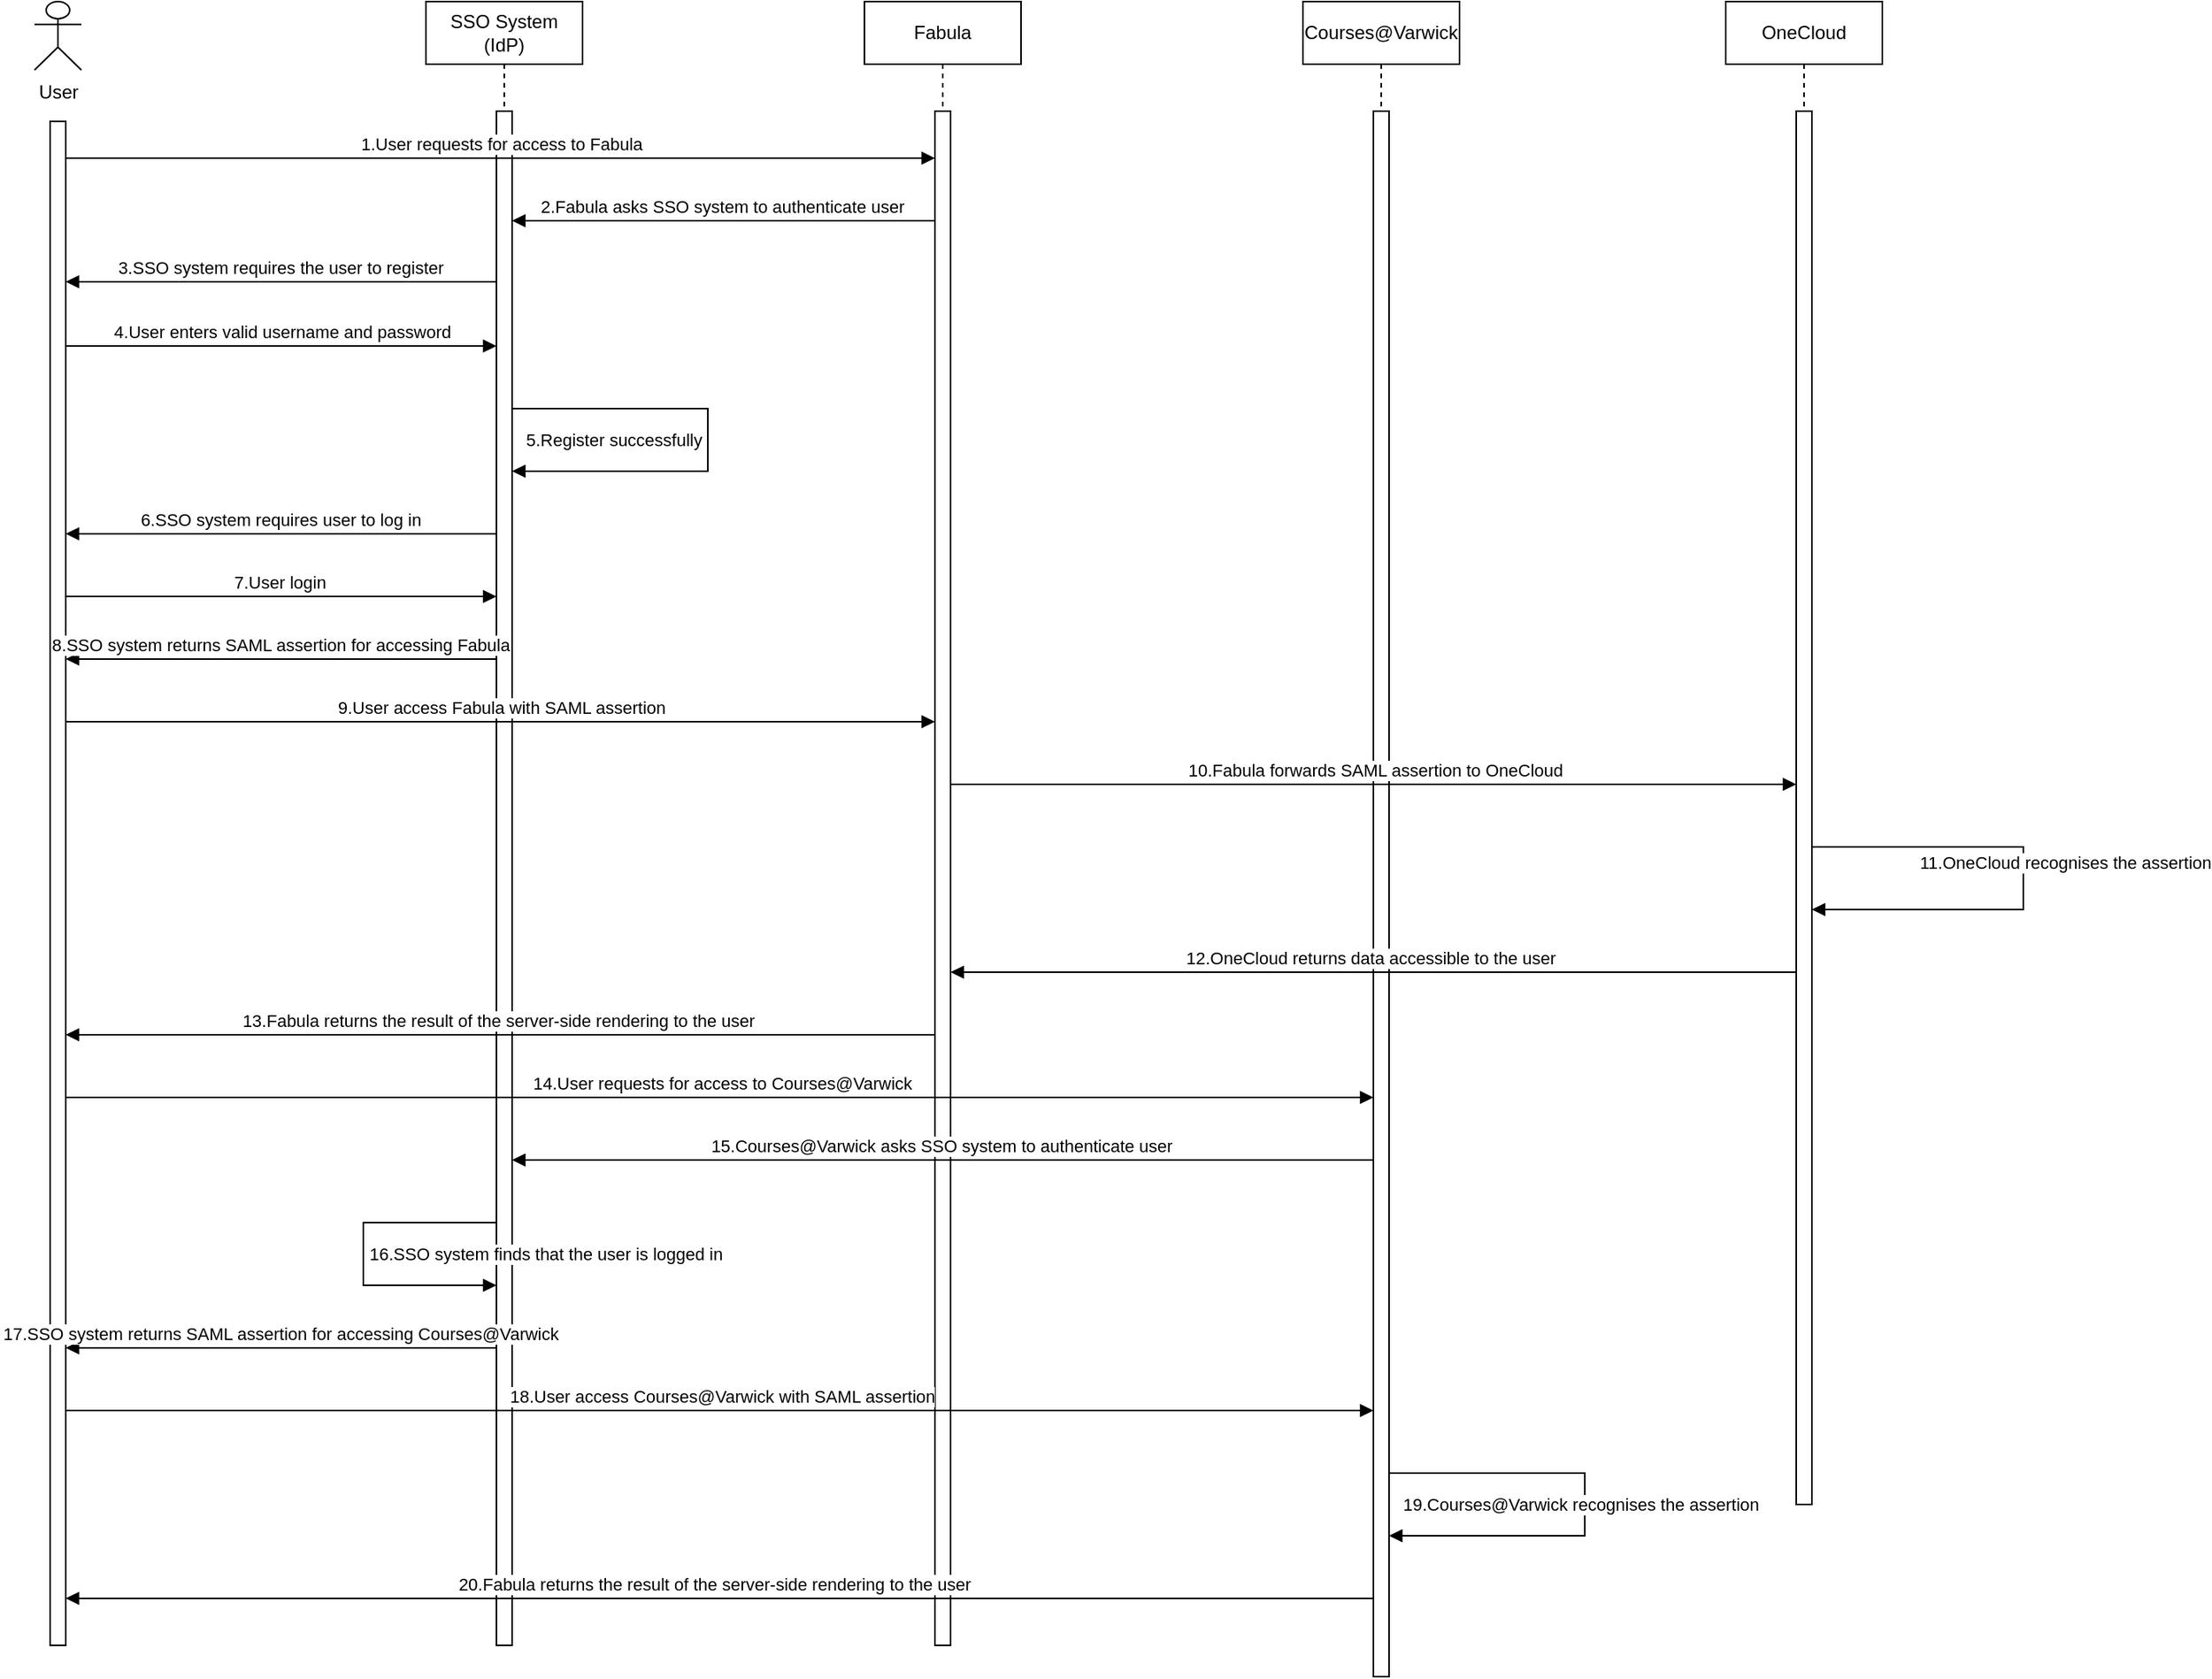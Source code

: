 <mxfile version="20.8.20" type="github">
  <diagram name="Page-1" id="2YBvvXClWsGukQMizWep">
    <mxGraphModel dx="3425" dy="1175" grid="1" gridSize="10" guides="1" tooltips="1" connect="1" arrows="1" fold="1" page="1" pageScale="1" pageWidth="850" pageHeight="1100" math="0" shadow="0">
      <root>
        <mxCell id="0" />
        <mxCell id="1" parent="0" />
        <mxCell id="aM9ryv3xv72pqoxQDRHE-5" value="Fabula" style="shape=umlLifeline;perimeter=lifelinePerimeter;whiteSpace=wrap;html=1;container=0;dropTarget=0;collapsible=0;recursiveResize=0;outlineConnect=0;portConstraint=eastwest;newEdgeStyle={&quot;edgeStyle&quot;:&quot;elbowEdgeStyle&quot;,&quot;elbow&quot;:&quot;vertical&quot;,&quot;curved&quot;:0,&quot;rounded&quot;:0};" parent="1" vertex="1">
          <mxGeometry x="320" y="40" width="100" height="1050" as="geometry" />
        </mxCell>
        <mxCell id="aM9ryv3xv72pqoxQDRHE-6" value="" style="html=1;points=[];perimeter=orthogonalPerimeter;outlineConnect=0;targetShapes=umlLifeline;portConstraint=eastwest;newEdgeStyle={&quot;edgeStyle&quot;:&quot;elbowEdgeStyle&quot;,&quot;elbow&quot;:&quot;vertical&quot;,&quot;curved&quot;:0,&quot;rounded&quot;:0};" parent="aM9ryv3xv72pqoxQDRHE-5" vertex="1">
          <mxGeometry x="45" y="70" width="10" height="980" as="geometry" />
        </mxCell>
        <mxCell id="aM9ryv3xv72pqoxQDRHE-1" value="SSO System (IdP)" style="shape=umlLifeline;perimeter=lifelinePerimeter;whiteSpace=wrap;html=1;container=0;dropTarget=0;collapsible=0;recursiveResize=0;outlineConnect=0;portConstraint=eastwest;newEdgeStyle={&quot;edgeStyle&quot;:&quot;elbowEdgeStyle&quot;,&quot;elbow&quot;:&quot;vertical&quot;,&quot;curved&quot;:0,&quot;rounded&quot;:0};" parent="1" vertex="1">
          <mxGeometry x="40" y="40" width="100" height="1050" as="geometry" />
        </mxCell>
        <mxCell id="aM9ryv3xv72pqoxQDRHE-2" value="" style="html=1;points=[];perimeter=orthogonalPerimeter;outlineConnect=0;targetShapes=umlLifeline;portConstraint=eastwest;newEdgeStyle={&quot;edgeStyle&quot;:&quot;elbowEdgeStyle&quot;,&quot;elbow&quot;:&quot;vertical&quot;,&quot;curved&quot;:0,&quot;rounded&quot;:0};" parent="aM9ryv3xv72pqoxQDRHE-1" vertex="1">
          <mxGeometry x="45" y="70" width="10" height="980" as="geometry" />
        </mxCell>
        <mxCell id="Sjwk3GnCQPSGXAsQl0JS-54" value="5.Register successfully" style="html=1;align=left;spacingLeft=2;endArrow=block;rounded=0;edgeStyle=orthogonalEdgeStyle;curved=0;rounded=0;" edge="1" parent="aM9ryv3xv72pqoxQDRHE-1" source="aM9ryv3xv72pqoxQDRHE-2" target="aM9ryv3xv72pqoxQDRHE-2">
          <mxGeometry x="0.966" y="-20" relative="1" as="geometry">
            <mxPoint x="60" y="260" as="sourcePoint" />
            <Array as="points">
              <mxPoint x="180" y="260" />
              <mxPoint x="180" y="300" />
            </Array>
            <mxPoint x="70" y="300" as="targetPoint" />
            <mxPoint as="offset" />
          </mxGeometry>
        </mxCell>
        <mxCell id="Sjwk3GnCQPSGXAsQl0JS-49" value="16.SSO system finds that the user is logged in" style="html=1;align=left;spacingLeft=2;endArrow=block;rounded=0;edgeStyle=orthogonalEdgeStyle;curved=0;rounded=0;" edge="1" target="aM9ryv3xv72pqoxQDRHE-2" parent="aM9ryv3xv72pqoxQDRHE-1" source="aM9ryv3xv72pqoxQDRHE-2">
          <mxGeometry relative="1" as="geometry">
            <mxPoint x="20" y="780" as="sourcePoint" />
            <Array as="points">
              <mxPoint x="-40" y="780" />
              <mxPoint x="-40" y="820" />
            </Array>
            <mxPoint x="45" y="810.0" as="targetPoint" />
          </mxGeometry>
        </mxCell>
        <mxCell id="aM9ryv3xv72pqoxQDRHE-9" value="2.Fabula asks SSO system to authenticate user" style="html=1;verticalAlign=bottom;endArrow=block;edgeStyle=elbowEdgeStyle;elbow=vertical;curved=0;rounded=0;" parent="1" source="aM9ryv3xv72pqoxQDRHE-6" target="aM9ryv3xv72pqoxQDRHE-2" edge="1">
          <mxGeometry x="0.006" relative="1" as="geometry">
            <mxPoint x="175" y="160" as="sourcePoint" />
            <Array as="points">
              <mxPoint x="160" y="180" />
              <mxPoint x="190" y="160" />
            </Array>
            <mxPoint x="100" y="180" as="targetPoint" />
            <mxPoint as="offset" />
          </mxGeometry>
        </mxCell>
        <mxCell id="Sjwk3GnCQPSGXAsQl0JS-9" value="OneCloud" style="shape=umlLifeline;perimeter=lifelinePerimeter;whiteSpace=wrap;html=1;container=0;dropTarget=0;collapsible=0;recursiveResize=0;outlineConnect=0;portConstraint=eastwest;newEdgeStyle={&quot;edgeStyle&quot;:&quot;elbowEdgeStyle&quot;,&quot;elbow&quot;:&quot;vertical&quot;,&quot;curved&quot;:0,&quot;rounded&quot;:0};" vertex="1" parent="1">
          <mxGeometry x="870" y="40" width="100" height="960" as="geometry" />
        </mxCell>
        <mxCell id="Sjwk3GnCQPSGXAsQl0JS-10" value="" style="html=1;points=[];perimeter=orthogonalPerimeter;outlineConnect=0;targetShapes=umlLifeline;portConstraint=eastwest;newEdgeStyle={&quot;edgeStyle&quot;:&quot;elbowEdgeStyle&quot;,&quot;elbow&quot;:&quot;vertical&quot;,&quot;curved&quot;:0,&quot;rounded&quot;:0};" vertex="1" parent="Sjwk3GnCQPSGXAsQl0JS-9">
          <mxGeometry x="45" y="70" width="10" height="890" as="geometry" />
        </mxCell>
        <mxCell id="Sjwk3GnCQPSGXAsQl0JS-41" value="11.OneCloud recognises the assertion" style="html=1;align=left;spacingLeft=2;endArrow=block;rounded=0;edgeStyle=orthogonalEdgeStyle;curved=0;rounded=0;" edge="1" target="Sjwk3GnCQPSGXAsQl0JS-10" parent="Sjwk3GnCQPSGXAsQl0JS-9" source="Sjwk3GnCQPSGXAsQl0JS-10">
          <mxGeometry x="-0.583" y="-10" relative="1" as="geometry">
            <mxPoint x="130" y="540" as="sourcePoint" />
            <Array as="points">
              <mxPoint x="190" y="540" />
              <mxPoint x="190" y="580" />
            </Array>
            <mxPoint x="-250" y="580" as="targetPoint" />
            <mxPoint as="offset" />
          </mxGeometry>
        </mxCell>
        <mxCell id="Sjwk3GnCQPSGXAsQl0JS-11" value="Courses@Varwick" style="shape=umlLifeline;perimeter=lifelinePerimeter;whiteSpace=wrap;html=1;container=0;dropTarget=0;collapsible=0;recursiveResize=0;outlineConnect=0;portConstraint=eastwest;newEdgeStyle={&quot;edgeStyle&quot;:&quot;elbowEdgeStyle&quot;,&quot;elbow&quot;:&quot;vertical&quot;,&quot;curved&quot;:0,&quot;rounded&quot;:0};" vertex="1" parent="1">
          <mxGeometry x="600" y="40" width="100" height="1070" as="geometry" />
        </mxCell>
        <mxCell id="Sjwk3GnCQPSGXAsQl0JS-12" value="" style="html=1;points=[];perimeter=orthogonalPerimeter;outlineConnect=0;targetShapes=umlLifeline;portConstraint=eastwest;newEdgeStyle={&quot;edgeStyle&quot;:&quot;elbowEdgeStyle&quot;,&quot;elbow&quot;:&quot;vertical&quot;,&quot;curved&quot;:0,&quot;rounded&quot;:0};" vertex="1" parent="Sjwk3GnCQPSGXAsQl0JS-11">
          <mxGeometry x="45" y="70" width="10" height="1000" as="geometry" />
        </mxCell>
        <mxCell id="Sjwk3GnCQPSGXAsQl0JS-52" value="19.Courses@Varwick&amp;nbsp;recognises the assertion" style="html=1;align=left;spacingLeft=2;endArrow=block;rounded=0;edgeStyle=orthogonalEdgeStyle;curved=0;rounded=0;" edge="1" parent="Sjwk3GnCQPSGXAsQl0JS-11" source="Sjwk3GnCQPSGXAsQl0JS-12" target="Sjwk3GnCQPSGXAsQl0JS-12">
          <mxGeometry x="0.966" y="-20" relative="1" as="geometry">
            <mxPoint x="60" y="940" as="sourcePoint" />
            <Array as="points">
              <mxPoint x="180" y="940" />
              <mxPoint x="180" y="980" />
            </Array>
            <mxPoint x="60" y="980" as="targetPoint" />
            <mxPoint as="offset" />
          </mxGeometry>
        </mxCell>
        <mxCell id="Sjwk3GnCQPSGXAsQl0JS-8" value="1.User requests for access to Fabula" style="html=1;verticalAlign=bottom;endArrow=block;edgeStyle=elbowEdgeStyle;elbow=vertical;curved=0;rounded=0;" edge="1" parent="1" source="Sjwk3GnCQPSGXAsQl0JS-24" target="aM9ryv3xv72pqoxQDRHE-6">
          <mxGeometry x="0.002" relative="1" as="geometry">
            <mxPoint x="-90" y="140" as="sourcePoint" />
            <Array as="points">
              <mxPoint x="40" y="140" />
              <mxPoint x="75" y="119.58" />
            </Array>
            <mxPoint x="260" y="140" as="targetPoint" />
            <mxPoint as="offset" />
          </mxGeometry>
        </mxCell>
        <mxCell id="Sjwk3GnCQPSGXAsQl0JS-26" value="" style="group" vertex="1" connectable="0" parent="1">
          <mxGeometry x="-210" y="40" width="30" height="1050" as="geometry" />
        </mxCell>
        <mxCell id="Sjwk3GnCQPSGXAsQl0JS-2" value="User" style="shape=umlActor;verticalLabelPosition=bottom;verticalAlign=top;html=1;" vertex="1" parent="Sjwk3GnCQPSGXAsQl0JS-26">
          <mxGeometry width="30" height="43.75" as="geometry" />
        </mxCell>
        <mxCell id="Sjwk3GnCQPSGXAsQl0JS-24" value="" style="html=1;points=[];perimeter=orthogonalPerimeter;outlineConnect=0;targetShapes=umlLifeline;portConstraint=eastwest;newEdgeStyle={&quot;edgeStyle&quot;:&quot;elbowEdgeStyle&quot;,&quot;elbow&quot;:&quot;vertical&quot;,&quot;curved&quot;:0,&quot;rounded&quot;:0};" vertex="1" parent="Sjwk3GnCQPSGXAsQl0JS-26">
          <mxGeometry x="10" y="76.562" width="10" height="973.438" as="geometry" />
        </mxCell>
        <mxCell id="Sjwk3GnCQPSGXAsQl0JS-25" value="4.User enters valid username and password" style="html=1;verticalAlign=bottom;endArrow=block;edgeStyle=elbowEdgeStyle;elbow=vertical;curved=0;rounded=0;" edge="1" parent="1" source="Sjwk3GnCQPSGXAsQl0JS-24" target="aM9ryv3xv72pqoxQDRHE-2">
          <mxGeometry x="0.004" relative="1" as="geometry">
            <mxPoint x="-50" y="260" as="sourcePoint" />
            <Array as="points">
              <mxPoint x="45" y="260" />
              <mxPoint x="80" y="239.58" />
            </Array>
            <mxPoint x="80" y="260" as="targetPoint" />
            <mxPoint as="offset" />
          </mxGeometry>
        </mxCell>
        <mxCell id="Sjwk3GnCQPSGXAsQl0JS-21" value="3.SSO system requires the user to register" style="html=1;verticalAlign=bottom;endArrow=block;edgeStyle=elbowEdgeStyle;elbow=vertical;curved=0;rounded=0;" edge="1" parent="1" source="aM9ryv3xv72pqoxQDRHE-2" target="Sjwk3GnCQPSGXAsQl0JS-24">
          <mxGeometry x="0.008" relative="1" as="geometry">
            <mxPoint x="60" y="219" as="sourcePoint" />
            <Array as="points">
              <mxPoint x="80" y="219" />
            </Array>
            <mxPoint x="-170" y="219" as="targetPoint" />
            <mxPoint as="offset" />
          </mxGeometry>
        </mxCell>
        <mxCell id="Sjwk3GnCQPSGXAsQl0JS-28" value="6.SSO system requires user to log in" style="html=1;verticalAlign=bottom;endArrow=block;edgeStyle=elbowEdgeStyle;elbow=vertical;curved=0;rounded=0;" edge="1" parent="1" source="aM9ryv3xv72pqoxQDRHE-2" target="Sjwk3GnCQPSGXAsQl0JS-24">
          <mxGeometry x="0.008" relative="1" as="geometry">
            <mxPoint x="60" y="380" as="sourcePoint" />
            <Array as="points">
              <mxPoint x="80" y="380" />
            </Array>
            <mxPoint x="-90" y="380" as="targetPoint" />
            <mxPoint as="offset" />
          </mxGeometry>
        </mxCell>
        <mxCell id="Sjwk3GnCQPSGXAsQl0JS-30" value="7.User login&amp;nbsp;" style="html=1;verticalAlign=bottom;endArrow=block;edgeStyle=elbowEdgeStyle;elbow=vertical;curved=0;rounded=0;" edge="1" parent="1" source="Sjwk3GnCQPSGXAsQl0JS-24" target="aM9ryv3xv72pqoxQDRHE-2">
          <mxGeometry x="0.002" relative="1" as="geometry">
            <mxPoint x="-90" y="420" as="sourcePoint" />
            <Array as="points">
              <mxPoint x="40" y="420" />
              <mxPoint x="75" y="399.58" />
            </Array>
            <mxPoint x="60" y="420" as="targetPoint" />
            <mxPoint as="offset" />
          </mxGeometry>
        </mxCell>
        <mxCell id="Sjwk3GnCQPSGXAsQl0JS-33" value="8.SSO system returns SAML assertion for accessing Fabula" style="html=1;verticalAlign=bottom;endArrow=block;edgeStyle=elbowEdgeStyle;elbow=vertical;curved=0;rounded=0;" edge="1" parent="1" source="aM9ryv3xv72pqoxQDRHE-2" target="Sjwk3GnCQPSGXAsQl0JS-24">
          <mxGeometry x="0.008" relative="1" as="geometry">
            <mxPoint x="50" y="460" as="sourcePoint" />
            <Array as="points">
              <mxPoint x="80" y="460" />
            </Array>
            <mxPoint x="-90" y="460" as="targetPoint" />
            <mxPoint as="offset" />
          </mxGeometry>
        </mxCell>
        <mxCell id="Sjwk3GnCQPSGXAsQl0JS-34" value="9.User access Fabula with SAML assertion" style="html=1;verticalAlign=bottom;endArrow=block;edgeStyle=elbowEdgeStyle;elbow=vertical;curved=0;rounded=0;" edge="1" parent="1" source="Sjwk3GnCQPSGXAsQl0JS-24" target="aM9ryv3xv72pqoxQDRHE-6">
          <mxGeometry x="0.002" relative="1" as="geometry">
            <mxPoint x="-90" y="500" as="sourcePoint" />
            <Array as="points">
              <mxPoint x="40" y="500" />
              <mxPoint x="75" y="479.58" />
            </Array>
            <mxPoint x="180" y="500" as="targetPoint" />
            <mxPoint as="offset" />
          </mxGeometry>
        </mxCell>
        <mxCell id="Sjwk3GnCQPSGXAsQl0JS-35" value="10.Fabula forwards SAML assertion to OneCloud" style="html=1;verticalAlign=bottom;endArrow=block;edgeStyle=elbowEdgeStyle;elbow=vertical;curved=0;rounded=0;" edge="1" parent="1" source="aM9ryv3xv72pqoxQDRHE-6" target="Sjwk3GnCQPSGXAsQl0JS-10">
          <mxGeometry x="0.002" relative="1" as="geometry">
            <mxPoint x="290" y="540" as="sourcePoint" />
            <Array as="points">
              <mxPoint x="400" y="540" />
              <mxPoint x="435" y="519.58" />
            </Array>
            <mxPoint x="630" y="540" as="targetPoint" />
            <mxPoint as="offset" />
          </mxGeometry>
        </mxCell>
        <mxCell id="Sjwk3GnCQPSGXAsQl0JS-42" value="12.OneCloud returns data accessible to the user" style="html=1;verticalAlign=bottom;endArrow=block;edgeStyle=elbowEdgeStyle;elbow=vertical;curved=0;rounded=0;" edge="1" parent="1" source="Sjwk3GnCQPSGXAsQl0JS-10" target="aM9ryv3xv72pqoxQDRHE-6">
          <mxGeometry x="0.008" relative="1" as="geometry">
            <mxPoint x="630" y="660" as="sourcePoint" />
            <Array as="points">
              <mxPoint x="620" y="660" />
            </Array>
            <mxPoint x="300" y="660" as="targetPoint" />
            <mxPoint as="offset" />
          </mxGeometry>
        </mxCell>
        <mxCell id="Sjwk3GnCQPSGXAsQl0JS-43" value="13.Fabula returns the result of the server-side rendering to the user" style="html=1;verticalAlign=bottom;endArrow=block;edgeStyle=elbowEdgeStyle;elbow=vertical;curved=0;rounded=0;" edge="1" parent="1" source="aM9ryv3xv72pqoxQDRHE-6" target="Sjwk3GnCQPSGXAsQl0JS-24">
          <mxGeometry x="0.008" relative="1" as="geometry">
            <mxPoint x="230" y="700" as="sourcePoint" />
            <Array as="points">
              <mxPoint x="260" y="700" />
            </Array>
            <mxPoint x="-90" y="700" as="targetPoint" />
            <mxPoint as="offset" />
          </mxGeometry>
        </mxCell>
        <mxCell id="Sjwk3GnCQPSGXAsQl0JS-44" value="14.User requests for access to Courses@Varwick" style="html=1;verticalAlign=bottom;endArrow=block;edgeStyle=elbowEdgeStyle;elbow=vertical;curved=0;rounded=0;" edge="1" parent="1" source="Sjwk3GnCQPSGXAsQl0JS-24" target="Sjwk3GnCQPSGXAsQl0JS-12">
          <mxGeometry x="0.002" relative="1" as="geometry">
            <mxPoint x="-90" y="740" as="sourcePoint" />
            <Array as="points">
              <mxPoint x="40" y="740" />
              <mxPoint x="75" y="719.58" />
            </Array>
            <mxPoint x="630" y="740" as="targetPoint" />
            <mxPoint as="offset" />
          </mxGeometry>
        </mxCell>
        <mxCell id="Sjwk3GnCQPSGXAsQl0JS-45" value="15.Courses@Varwick&amp;nbsp;asks SSO system to authenticate user" style="html=1;verticalAlign=bottom;endArrow=block;edgeStyle=elbowEdgeStyle;elbow=vertical;curved=0;rounded=0;" edge="1" parent="1" source="Sjwk3GnCQPSGXAsQl0JS-12" target="aM9ryv3xv72pqoxQDRHE-2">
          <mxGeometry x="0.006" relative="1" as="geometry">
            <mxPoint x="450" y="780" as="sourcePoint" />
            <Array as="points">
              <mxPoint x="345" y="780" />
              <mxPoint x="375" y="760" />
            </Array>
            <mxPoint x="100" y="780" as="targetPoint" />
            <mxPoint as="offset" />
          </mxGeometry>
        </mxCell>
        <mxCell id="Sjwk3GnCQPSGXAsQl0JS-50" value="17.SSO system returns SAML assertion for accessing&amp;nbsp;Courses@Varwick" style="html=1;verticalAlign=bottom;endArrow=block;edgeStyle=elbowEdgeStyle;elbow=vertical;curved=0;rounded=0;" edge="1" parent="1" source="aM9ryv3xv72pqoxQDRHE-2" target="Sjwk3GnCQPSGXAsQl0JS-24">
          <mxGeometry x="0.008" relative="1" as="geometry">
            <mxPoint x="60" y="900" as="sourcePoint" />
            <Array as="points">
              <mxPoint x="80" y="900" />
            </Array>
            <mxPoint x="-90" y="900" as="targetPoint" />
            <mxPoint as="offset" />
          </mxGeometry>
        </mxCell>
        <mxCell id="Sjwk3GnCQPSGXAsQl0JS-51" value="18.User access&amp;nbsp;Courses@Varwick with SAML assertion" style="html=1;verticalAlign=bottom;endArrow=block;edgeStyle=elbowEdgeStyle;elbow=vertical;curved=0;rounded=0;" edge="1" parent="1" source="Sjwk3GnCQPSGXAsQl0JS-24" target="Sjwk3GnCQPSGXAsQl0JS-12">
          <mxGeometry x="0.002" relative="1" as="geometry">
            <mxPoint x="-90" y="940" as="sourcePoint" />
            <Array as="points">
              <mxPoint x="40" y="940" />
              <mxPoint x="75" y="919.58" />
            </Array>
            <mxPoint x="600" y="940" as="targetPoint" />
            <mxPoint as="offset" />
          </mxGeometry>
        </mxCell>
        <mxCell id="Sjwk3GnCQPSGXAsQl0JS-53" value="20.Fabula returns the result of the server-side rendering to the user" style="html=1;verticalAlign=bottom;endArrow=block;edgeStyle=elbowEdgeStyle;elbow=vertical;curved=0;rounded=0;entryX=1;entryY=0.969;entryDx=0;entryDy=0;entryPerimeter=0;" edge="1" parent="1" source="Sjwk3GnCQPSGXAsQl0JS-12" target="Sjwk3GnCQPSGXAsQl0JS-24">
          <mxGeometry x="0.008" relative="1" as="geometry">
            <mxPoint x="450" y="1060" as="sourcePoint" />
            <Array as="points">
              <mxPoint x="440" y="1060" />
            </Array>
            <mxPoint x="-30" y="1060" as="targetPoint" />
            <mxPoint as="offset" />
          </mxGeometry>
        </mxCell>
      </root>
    </mxGraphModel>
  </diagram>
</mxfile>

